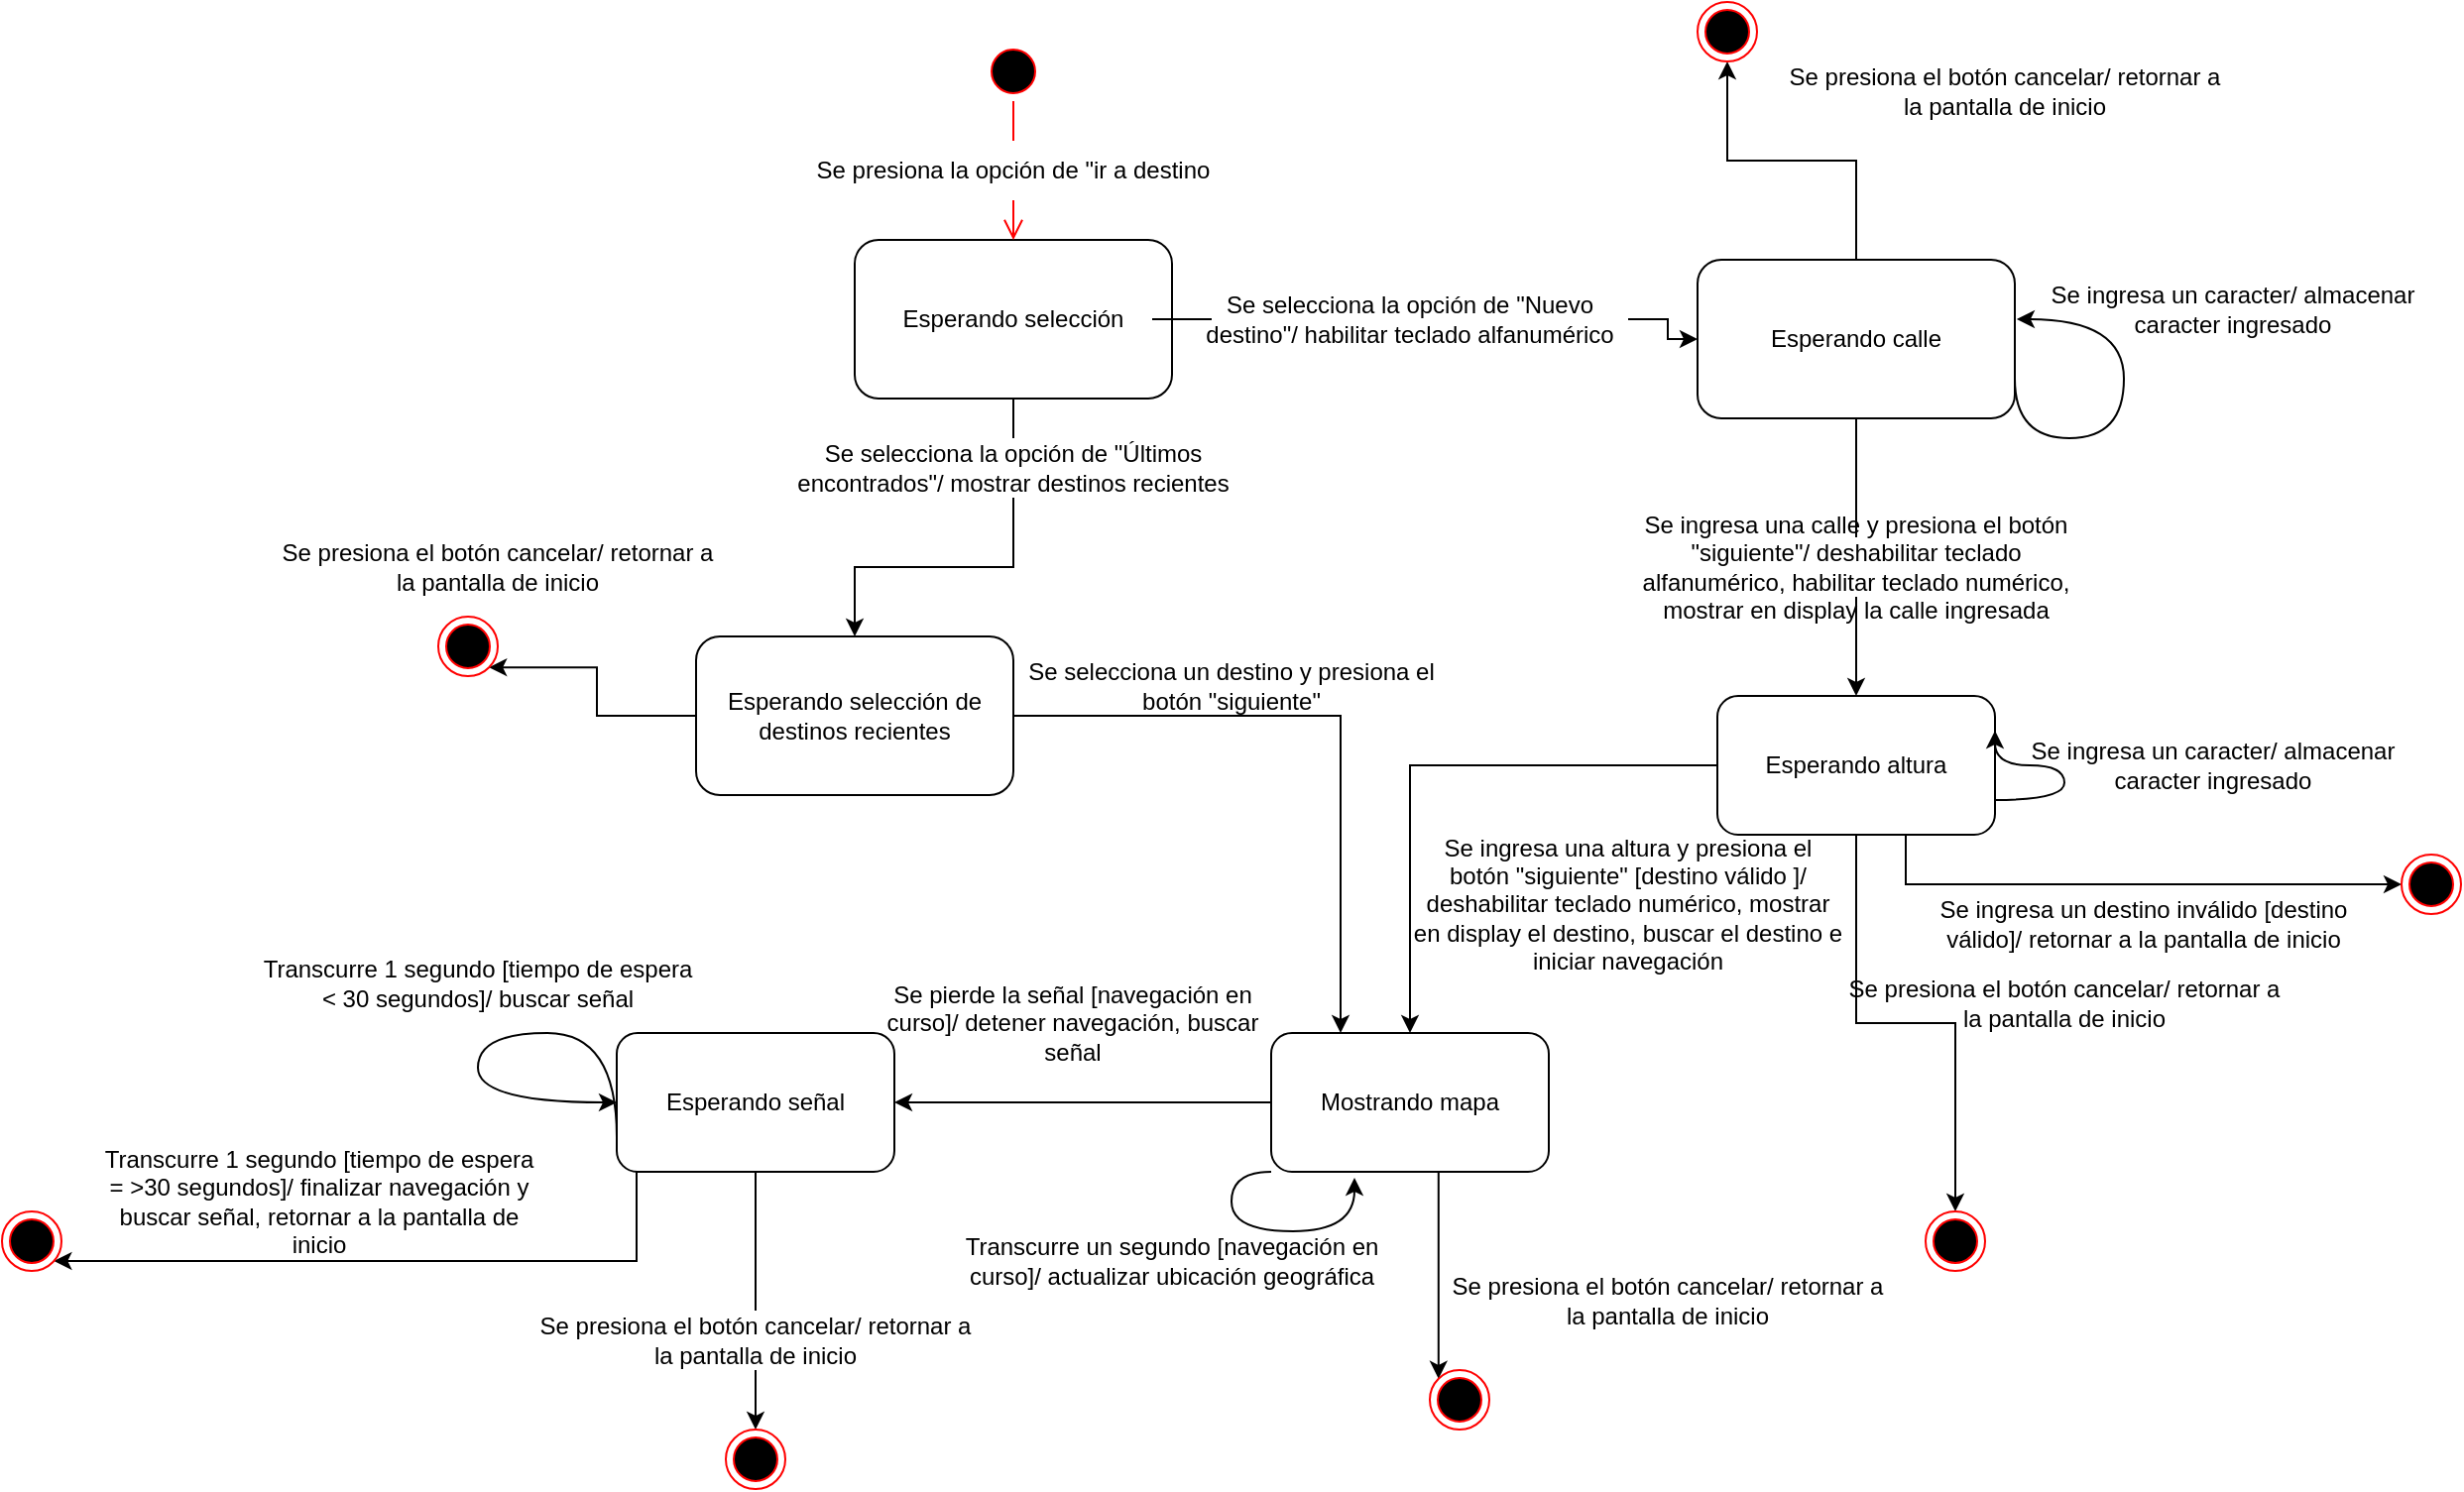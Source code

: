 <mxfile version="15.4.0" type="device"><diagram id="kekRAs3wyT_uvswwr5u4" name="Página-1"><mxGraphModel dx="1527" dy="813" grid="1" gridSize="10" guides="1" tooltips="1" connect="1" arrows="1" fold="1" page="1" pageScale="1" pageWidth="827" pageHeight="1169" math="0" shadow="0"><root><mxCell id="0"/><mxCell id="1" parent="0"/><mxCell id="0y0dLLdZZdGZ839q24XS-27" style="edgeStyle=orthogonalEdgeStyle;rounded=0;orthogonalLoop=1;jettySize=auto;html=1;entryX=0;entryY=0.5;entryDx=0;entryDy=0;startArrow=none;" edge="1" parent="1" source="0y0dLLdZZdGZ839q24XS-33" target="0y0dLLdZZdGZ839q24XS-3"><mxGeometry relative="1" as="geometry"/></mxCell><mxCell id="0y0dLLdZZdGZ839q24XS-28" style="edgeStyle=orthogonalEdgeStyle;rounded=0;orthogonalLoop=1;jettySize=auto;html=1;startArrow=none;" edge="1" parent="1" source="0y0dLLdZZdGZ839q24XS-52" target="0y0dLLdZZdGZ839q24XS-2"><mxGeometry relative="1" as="geometry"/></mxCell><mxCell id="0y0dLLdZZdGZ839q24XS-1" value="Esperando selección" style="rounded=1;whiteSpace=wrap;html=1;" vertex="1" parent="1"><mxGeometry x="90" y="150" width="160" height="80" as="geometry"/></mxCell><mxCell id="0y0dLLdZZdGZ839q24XS-29" style="edgeStyle=orthogonalEdgeStyle;rounded=0;orthogonalLoop=1;jettySize=auto;html=1;entryX=0.25;entryY=0;entryDx=0;entryDy=0;" edge="1" parent="1" source="0y0dLLdZZdGZ839q24XS-2" target="0y0dLLdZZdGZ839q24XS-5"><mxGeometry relative="1" as="geometry"/></mxCell><mxCell id="0y0dLLdZZdGZ839q24XS-47" style="edgeStyle=orthogonalEdgeStyle;rounded=0;orthogonalLoop=1;jettySize=auto;html=1;entryX=1;entryY=1;entryDx=0;entryDy=0;" edge="1" parent="1" source="0y0dLLdZZdGZ839q24XS-2" target="0y0dLLdZZdGZ839q24XS-26"><mxGeometry relative="1" as="geometry"/></mxCell><mxCell id="0y0dLLdZZdGZ839q24XS-2" value="Esperando selección de destinos recientes" style="rounded=1;whiteSpace=wrap;html=1;" vertex="1" parent="1"><mxGeometry x="10" y="350" width="160" height="80" as="geometry"/></mxCell><mxCell id="0y0dLLdZZdGZ839q24XS-18" style="edgeStyle=orthogonalEdgeStyle;rounded=0;orthogonalLoop=1;jettySize=auto;html=1;entryX=0.5;entryY=1;entryDx=0;entryDy=0;" edge="1" parent="1" source="0y0dLLdZZdGZ839q24XS-3" target="0y0dLLdZZdGZ839q24XS-12"><mxGeometry relative="1" as="geometry"/></mxCell><mxCell id="0y0dLLdZZdGZ839q24XS-31" style="edgeStyle=orthogonalEdgeStyle;rounded=0;orthogonalLoop=1;jettySize=auto;html=1;startArrow=none;" edge="1" parent="1" source="0y0dLLdZZdGZ839q24XS-35" target="0y0dLLdZZdGZ839q24XS-4"><mxGeometry relative="1" as="geometry"/></mxCell><mxCell id="0y0dLLdZZdGZ839q24XS-3" value="Esperando calle" style="rounded=1;whiteSpace=wrap;html=1;" vertex="1" parent="1"><mxGeometry x="515" y="160" width="160" height="80" as="geometry"/></mxCell><mxCell id="0y0dLLdZZdGZ839q24XS-14" style="edgeStyle=orthogonalEdgeStyle;rounded=0;orthogonalLoop=1;jettySize=auto;html=1;entryX=0.5;entryY=0;entryDx=0;entryDy=0;" edge="1" parent="1" source="0y0dLLdZZdGZ839q24XS-4" target="0y0dLLdZZdGZ839q24XS-13"><mxGeometry relative="1" as="geometry"><mxPoint x="640" y="460" as="targetPoint"/></mxGeometry></mxCell><mxCell id="0y0dLLdZZdGZ839q24XS-30" style="edgeStyle=orthogonalEdgeStyle;rounded=0;orthogonalLoop=1;jettySize=auto;html=1;" edge="1" parent="1" source="0y0dLLdZZdGZ839q24XS-4" target="0y0dLLdZZdGZ839q24XS-5"><mxGeometry relative="1" as="geometry"/></mxCell><mxCell id="0y0dLLdZZdGZ839q24XS-56" style="edgeStyle=orthogonalEdgeStyle;rounded=0;orthogonalLoop=1;jettySize=auto;html=1;" edge="1" parent="1" source="0y0dLLdZZdGZ839q24XS-4" target="0y0dLLdZZdGZ839q24XS-55"><mxGeometry relative="1" as="geometry"><Array as="points"><mxPoint x="620" y="475"/></Array></mxGeometry></mxCell><mxCell id="0y0dLLdZZdGZ839q24XS-4" value="Esperando altura" style="rounded=1;whiteSpace=wrap;html=1;" vertex="1" parent="1"><mxGeometry x="525" y="380" width="140" height="70" as="geometry"/></mxCell><mxCell id="0y0dLLdZZdGZ839q24XS-24" style="edgeStyle=orthogonalEdgeStyle;rounded=0;orthogonalLoop=1;jettySize=auto;html=1;entryX=0;entryY=0;entryDx=0;entryDy=0;" edge="1" parent="1" source="0y0dLLdZZdGZ839q24XS-5" target="0y0dLLdZZdGZ839q24XS-23"><mxGeometry relative="1" as="geometry"><Array as="points"><mxPoint x="364" y="600"/><mxPoint x="364" y="600"/></Array></mxGeometry></mxCell><mxCell id="0y0dLLdZZdGZ839q24XS-32" style="edgeStyle=orthogonalEdgeStyle;rounded=0;orthogonalLoop=1;jettySize=auto;html=1;" edge="1" parent="1" source="0y0dLLdZZdGZ839q24XS-5" target="0y0dLLdZZdGZ839q24XS-6"><mxGeometry relative="1" as="geometry"/></mxCell><mxCell id="0y0dLLdZZdGZ839q24XS-5" value="Mostrando mapa" style="rounded=1;whiteSpace=wrap;html=1;" vertex="1" parent="1"><mxGeometry x="300" y="550" width="140" height="70" as="geometry"/></mxCell><mxCell id="0y0dLLdZZdGZ839q24XS-21" style="edgeStyle=orthogonalEdgeStyle;rounded=0;orthogonalLoop=1;jettySize=auto;html=1;" edge="1" parent="1" source="0y0dLLdZZdGZ839q24XS-6" target="0y0dLLdZZdGZ839q24XS-19"><mxGeometry relative="1" as="geometry"><Array as="points"><mxPoint x="-20" y="665"/></Array></mxGeometry></mxCell><mxCell id="0y0dLLdZZdGZ839q24XS-22" style="edgeStyle=orthogonalEdgeStyle;rounded=0;orthogonalLoop=1;jettySize=auto;html=1;startArrow=none;" edge="1" parent="1" source="0y0dLLdZZdGZ839q24XS-49" target="0y0dLLdZZdGZ839q24XS-20"><mxGeometry relative="1" as="geometry"><Array as="points"><mxPoint x="40" y="730"/><mxPoint x="40" y="730"/></Array></mxGeometry></mxCell><mxCell id="0y0dLLdZZdGZ839q24XS-6" value="Esperando señal" style="rounded=1;whiteSpace=wrap;html=1;" vertex="1" parent="1"><mxGeometry x="-30" y="550" width="140" height="70" as="geometry"/></mxCell><mxCell id="0y0dLLdZZdGZ839q24XS-7" value="" style="ellipse;html=1;shape=startState;fillColor=#000000;strokeColor=#ff0000;" vertex="1" parent="1"><mxGeometry x="155" y="50" width="30" height="30" as="geometry"/></mxCell><mxCell id="0y0dLLdZZdGZ839q24XS-8" value="" style="edgeStyle=orthogonalEdgeStyle;html=1;verticalAlign=bottom;endArrow=open;endSize=8;strokeColor=#ff0000;rounded=0;entryX=0.5;entryY=0;entryDx=0;entryDy=0;startArrow=none;" edge="1" source="0y0dLLdZZdGZ839q24XS-9" parent="1" target="0y0dLLdZZdGZ839q24XS-1"><mxGeometry relative="1" as="geometry"><mxPoint x="170" y="140" as="targetPoint"/></mxGeometry></mxCell><mxCell id="0y0dLLdZZdGZ839q24XS-9" value="Se presiona la opción de &quot;ir a destino" style="text;html=1;strokeColor=none;fillColor=none;align=center;verticalAlign=middle;whiteSpace=wrap;rounded=0;" vertex="1" parent="1"><mxGeometry x="60" y="100" width="220" height="30" as="geometry"/></mxCell><mxCell id="0y0dLLdZZdGZ839q24XS-10" value="" style="edgeStyle=orthogonalEdgeStyle;html=1;verticalAlign=bottom;endArrow=none;endSize=8;strokeColor=#ff0000;rounded=0;entryX=0.5;entryY=0;entryDx=0;entryDy=0;" edge="1" parent="1" source="0y0dLLdZZdGZ839q24XS-7" target="0y0dLLdZZdGZ839q24XS-9"><mxGeometry relative="1" as="geometry"><mxPoint x="170" y="150" as="targetPoint"/><mxPoint x="170" y="80" as="sourcePoint"/></mxGeometry></mxCell><mxCell id="0y0dLLdZZdGZ839q24XS-12" value="" style="ellipse;html=1;shape=endState;fillColor=#000000;strokeColor=#ff0000;" vertex="1" parent="1"><mxGeometry x="515" y="30" width="30" height="30" as="geometry"/></mxCell><mxCell id="0y0dLLdZZdGZ839q24XS-13" value="" style="ellipse;html=1;shape=endState;fillColor=#000000;strokeColor=#ff0000;" vertex="1" parent="1"><mxGeometry x="630" y="640" width="30" height="30" as="geometry"/></mxCell><mxCell id="0y0dLLdZZdGZ839q24XS-19" value="" style="ellipse;html=1;shape=endState;fillColor=#000000;strokeColor=#ff0000;" vertex="1" parent="1"><mxGeometry x="-340" y="640" width="30" height="30" as="geometry"/></mxCell><mxCell id="0y0dLLdZZdGZ839q24XS-20" value="" style="ellipse;html=1;shape=endState;fillColor=#000000;strokeColor=#ff0000;" vertex="1" parent="1"><mxGeometry x="25" y="750" width="30" height="30" as="geometry"/></mxCell><mxCell id="0y0dLLdZZdGZ839q24XS-23" value="" style="ellipse;html=1;shape=endState;fillColor=#000000;strokeColor=#ff0000;" vertex="1" parent="1"><mxGeometry x="380" y="720" width="30" height="30" as="geometry"/></mxCell><mxCell id="0y0dLLdZZdGZ839q24XS-26" value="" style="ellipse;html=1;shape=endState;fillColor=#000000;strokeColor=#ff0000;" vertex="1" parent="1"><mxGeometry x="-120" y="340" width="30" height="30" as="geometry"/></mxCell><mxCell id="0y0dLLdZZdGZ839q24XS-33" value="Se selecciona la opción de &quot;Nuevo destino&quot;/ habilitar teclado alfanumérico" style="text;html=1;strokeColor=none;fillColor=none;align=center;verticalAlign=middle;whiteSpace=wrap;rounded=0;" vertex="1" parent="1"><mxGeometry x="260" y="175" width="220" height="30" as="geometry"/></mxCell><mxCell id="0y0dLLdZZdGZ839q24XS-34" value="" style="edgeStyle=orthogonalEdgeStyle;rounded=0;orthogonalLoop=1;jettySize=auto;html=1;entryX=0;entryY=0.5;entryDx=0;entryDy=0;endArrow=none;" edge="1" parent="1" source="0y0dLLdZZdGZ839q24XS-1" target="0y0dLLdZZdGZ839q24XS-33"><mxGeometry relative="1" as="geometry"><mxPoint x="250" y="190" as="sourcePoint"/><mxPoint x="450" y="190" as="targetPoint"/></mxGeometry></mxCell><mxCell id="0y0dLLdZZdGZ839q24XS-35" value="Se ingresa una calle y presiona el botón &quot;siguiente&quot;/ deshabilitar teclado alfanumérico, habilitar teclado numérico, mostrar en display la calle ingresada" style="text;html=1;strokeColor=none;fillColor=none;align=center;verticalAlign=middle;whiteSpace=wrap;rounded=0;" vertex="1" parent="1"><mxGeometry x="485" y="300" width="220" height="30" as="geometry"/></mxCell><mxCell id="0y0dLLdZZdGZ839q24XS-36" value="" style="edgeStyle=orthogonalEdgeStyle;rounded=0;orthogonalLoop=1;jettySize=auto;html=1;endArrow=none;" edge="1" parent="1" source="0y0dLLdZZdGZ839q24XS-3" target="0y0dLLdZZdGZ839q24XS-35"><mxGeometry relative="1" as="geometry"><mxPoint x="595" y="240" as="sourcePoint"/><mxPoint x="595" y="380" as="targetPoint"/></mxGeometry></mxCell><mxCell id="0y0dLLdZZdGZ839q24XS-37" value="" style="curved=1;endArrow=classic;html=1;rounded=0;edgeStyle=orthogonalEdgeStyle;exitX=1;exitY=0.75;exitDx=0;exitDy=0;entryX=1.006;entryY=0.375;entryDx=0;entryDy=0;entryPerimeter=0;" edge="1" parent="1" source="0y0dLLdZZdGZ839q24XS-3" target="0y0dLLdZZdGZ839q24XS-3"><mxGeometry width="50" height="50" relative="1" as="geometry"><mxPoint x="550" y="390" as="sourcePoint"/><mxPoint x="600" y="340" as="targetPoint"/><Array as="points"><mxPoint x="675" y="250"/><mxPoint x="730" y="250"/><mxPoint x="730" y="190"/></Array></mxGeometry></mxCell><mxCell id="0y0dLLdZZdGZ839q24XS-38" value="Se ingresa un caracter/ almacenar caracter ingresado" style="text;html=1;strokeColor=none;fillColor=none;align=center;verticalAlign=middle;whiteSpace=wrap;rounded=0;" vertex="1" parent="1"><mxGeometry x="675" y="170" width="220" height="30" as="geometry"/></mxCell><mxCell id="0y0dLLdZZdGZ839q24XS-40" value="Se ingresa un caracter/ almacenar caracter ingresado" style="text;html=1;strokeColor=none;fillColor=none;align=center;verticalAlign=middle;whiteSpace=wrap;rounded=0;" vertex="1" parent="1"><mxGeometry x="665" y="400" width="220" height="30" as="geometry"/></mxCell><mxCell id="0y0dLLdZZdGZ839q24XS-41" value="" style="curved=1;endArrow=classic;html=1;rounded=0;edgeStyle=orthogonalEdgeStyle;exitX=1;exitY=0.75;exitDx=0;exitDy=0;entryX=1;entryY=0.25;entryDx=0;entryDy=0;" edge="1" parent="1" source="0y0dLLdZZdGZ839q24XS-4" target="0y0dLLdZZdGZ839q24XS-4"><mxGeometry width="50" height="50" relative="1" as="geometry"><mxPoint x="705" y="445" as="sourcePoint"/><mxPoint x="705.96" y="415" as="targetPoint"/><Array as="points"><mxPoint x="700" y="433"/><mxPoint x="700" y="415"/><mxPoint x="665" y="415"/></Array></mxGeometry></mxCell><mxCell id="0y0dLLdZZdGZ839q24XS-42" value="Se presiona el botón cancelar/ retornar a la pantalla de inicio" style="text;html=1;strokeColor=none;fillColor=none;align=center;verticalAlign=middle;whiteSpace=wrap;rounded=0;" vertex="1" parent="1"><mxGeometry x="560" y="60" width="220" height="30" as="geometry"/></mxCell><mxCell id="0y0dLLdZZdGZ839q24XS-43" value="Se presiona el botón cancelar/ retornar a la pantalla de inicio" style="text;html=1;strokeColor=none;fillColor=none;align=center;verticalAlign=middle;whiteSpace=wrap;rounded=0;" vertex="1" parent="1"><mxGeometry x="590" y="520" width="220" height="30" as="geometry"/></mxCell><mxCell id="0y0dLLdZZdGZ839q24XS-44" value="Se ingresa una altura y presiona el botón &quot;siguiente&quot; [destino válido ]/ deshabilitar teclado numérico, mostrar en display el destino, buscar el destino e iniciar navegación" style="text;html=1;strokeColor=none;fillColor=none;align=center;verticalAlign=middle;whiteSpace=wrap;rounded=0;" vertex="1" parent="1"><mxGeometry x="370" y="470" width="220" height="30" as="geometry"/></mxCell><mxCell id="0y0dLLdZZdGZ839q24XS-46" value="Se presiona el botón cancelar/ retornar a la pantalla de inicio" style="text;html=1;strokeColor=none;fillColor=none;align=center;verticalAlign=middle;whiteSpace=wrap;rounded=0;" vertex="1" parent="1"><mxGeometry x="390" y="670" width="220" height="30" as="geometry"/></mxCell><mxCell id="0y0dLLdZZdGZ839q24XS-48" value="Se presiona el botón cancelar/ retornar a la pantalla de inicio" style="text;html=1;strokeColor=none;fillColor=none;align=center;verticalAlign=middle;whiteSpace=wrap;rounded=0;" vertex="1" parent="1"><mxGeometry x="-200" y="300" width="220" height="30" as="geometry"/></mxCell><mxCell id="0y0dLLdZZdGZ839q24XS-49" value="Se presiona el botón cancelar/ retornar a la pantalla de inicio" style="text;html=1;strokeColor=none;fillColor=none;align=center;verticalAlign=middle;whiteSpace=wrap;rounded=0;" vertex="1" parent="1"><mxGeometry x="-70" y="690" width="220" height="30" as="geometry"/></mxCell><mxCell id="0y0dLLdZZdGZ839q24XS-51" value="" style="edgeStyle=orthogonalEdgeStyle;rounded=0;orthogonalLoop=1;jettySize=auto;html=1;endArrow=none;" edge="1" parent="1" source="0y0dLLdZZdGZ839q24XS-6" target="0y0dLLdZZdGZ839q24XS-49"><mxGeometry relative="1" as="geometry"><mxPoint x="40" y="620" as="sourcePoint"/><mxPoint x="40" y="750" as="targetPoint"/><Array as="points"/></mxGeometry></mxCell><mxCell id="0y0dLLdZZdGZ839q24XS-52" value="Se selecciona la opción de &quot;Últimos encontrados&quot;/ mostrar destinos recientes" style="text;html=1;strokeColor=none;fillColor=none;align=center;verticalAlign=middle;whiteSpace=wrap;rounded=0;" vertex="1" parent="1"><mxGeometry x="60" y="250" width="220" height="30" as="geometry"/></mxCell><mxCell id="0y0dLLdZZdGZ839q24XS-53" value="" style="edgeStyle=orthogonalEdgeStyle;rounded=0;orthogonalLoop=1;jettySize=auto;html=1;endArrow=none;" edge="1" parent="1" source="0y0dLLdZZdGZ839q24XS-1" target="0y0dLLdZZdGZ839q24XS-52"><mxGeometry relative="1" as="geometry"><mxPoint x="170" y="230" as="sourcePoint"/><mxPoint x="90" y="350" as="targetPoint"/></mxGeometry></mxCell><mxCell id="0y0dLLdZZdGZ839q24XS-54" value="Se selecciona un destino y presiona el botón &quot;siguiente&quot;" style="text;html=1;strokeColor=none;fillColor=none;align=center;verticalAlign=middle;whiteSpace=wrap;rounded=0;" vertex="1" parent="1"><mxGeometry x="170" y="360" width="220" height="30" as="geometry"/></mxCell><mxCell id="0y0dLLdZZdGZ839q24XS-55" value="" style="ellipse;html=1;shape=endState;fillColor=#000000;strokeColor=#ff0000;" vertex="1" parent="1"><mxGeometry x="870" y="460" width="30" height="30" as="geometry"/></mxCell><mxCell id="0y0dLLdZZdGZ839q24XS-57" value="Se ingresa un destino inválido [destino válido]/ retornar a la pantalla de inicio" style="text;html=1;strokeColor=none;fillColor=none;align=center;verticalAlign=middle;whiteSpace=wrap;rounded=0;" vertex="1" parent="1"><mxGeometry x="630" y="480" width="220" height="30" as="geometry"/></mxCell><mxCell id="0y0dLLdZZdGZ839q24XS-59" value="Se pierde la señal [navegación en curso]/ detener navegación, buscar señal" style="text;html=1;strokeColor=none;fillColor=none;align=center;verticalAlign=middle;whiteSpace=wrap;rounded=0;" vertex="1" parent="1"><mxGeometry x="90" y="530" width="220" height="30" as="geometry"/></mxCell><mxCell id="0y0dLLdZZdGZ839q24XS-60" value="Transcurre 1 segundo [tiempo de espera &amp;lt; 30 segundos]/ buscar señal" style="text;html=1;strokeColor=none;fillColor=none;align=center;verticalAlign=middle;whiteSpace=wrap;rounded=0;" vertex="1" parent="1"><mxGeometry x="-210" y="510" width="220" height="30" as="geometry"/></mxCell><mxCell id="0y0dLLdZZdGZ839q24XS-61" value="" style="curved=1;endArrow=classic;html=1;rounded=0;edgeStyle=orthogonalEdgeStyle;exitX=0;exitY=0.75;exitDx=0;exitDy=0;" edge="1" parent="1" source="0y0dLLdZZdGZ839q24XS-6" target="0y0dLLdZZdGZ839q24XS-6"><mxGeometry width="50" height="50" relative="1" as="geometry"><mxPoint x="100" y="490" as="sourcePoint"/><mxPoint x="150" y="440" as="targetPoint"/><Array as="points"><mxPoint x="-30" y="550"/><mxPoint x="-100" y="550"/><mxPoint x="-100" y="585"/></Array></mxGeometry></mxCell><mxCell id="0y0dLLdZZdGZ839q24XS-62" value="Transcurre 1 segundo [tiempo de espera = &amp;gt;30 segundos]/ finalizar navegación y buscar señal, retornar a la pantalla de inicio" style="text;html=1;strokeColor=none;fillColor=none;align=center;verticalAlign=middle;whiteSpace=wrap;rounded=0;" vertex="1" parent="1"><mxGeometry x="-290" y="620" width="220" height="30" as="geometry"/></mxCell><mxCell id="0y0dLLdZZdGZ839q24XS-65" value="" style="curved=1;endArrow=classic;html=1;rounded=0;edgeStyle=orthogonalEdgeStyle;entryX=0.3;entryY=1.043;entryDx=0;entryDy=0;entryPerimeter=0;exitX=0;exitY=1;exitDx=0;exitDy=0;" edge="1" parent="1" source="0y0dLLdZZdGZ839q24XS-5" target="0y0dLLdZZdGZ839q24XS-5"><mxGeometry width="50" height="50" relative="1" as="geometry"><mxPoint x="280" y="480" as="sourcePoint"/><mxPoint x="330" y="430" as="targetPoint"/><Array as="points"><mxPoint x="280" y="620"/><mxPoint x="280" y="650"/><mxPoint x="342" y="650"/></Array></mxGeometry></mxCell><mxCell id="0y0dLLdZZdGZ839q24XS-66" value="Transcurre un segundo [navegación en curso]/ actualizar ubicación geográfica" style="text;html=1;strokeColor=none;fillColor=none;align=center;verticalAlign=middle;whiteSpace=wrap;rounded=0;" vertex="1" parent="1"><mxGeometry x="140" y="650" width="220" height="30" as="geometry"/></mxCell></root></mxGraphModel></diagram></mxfile>